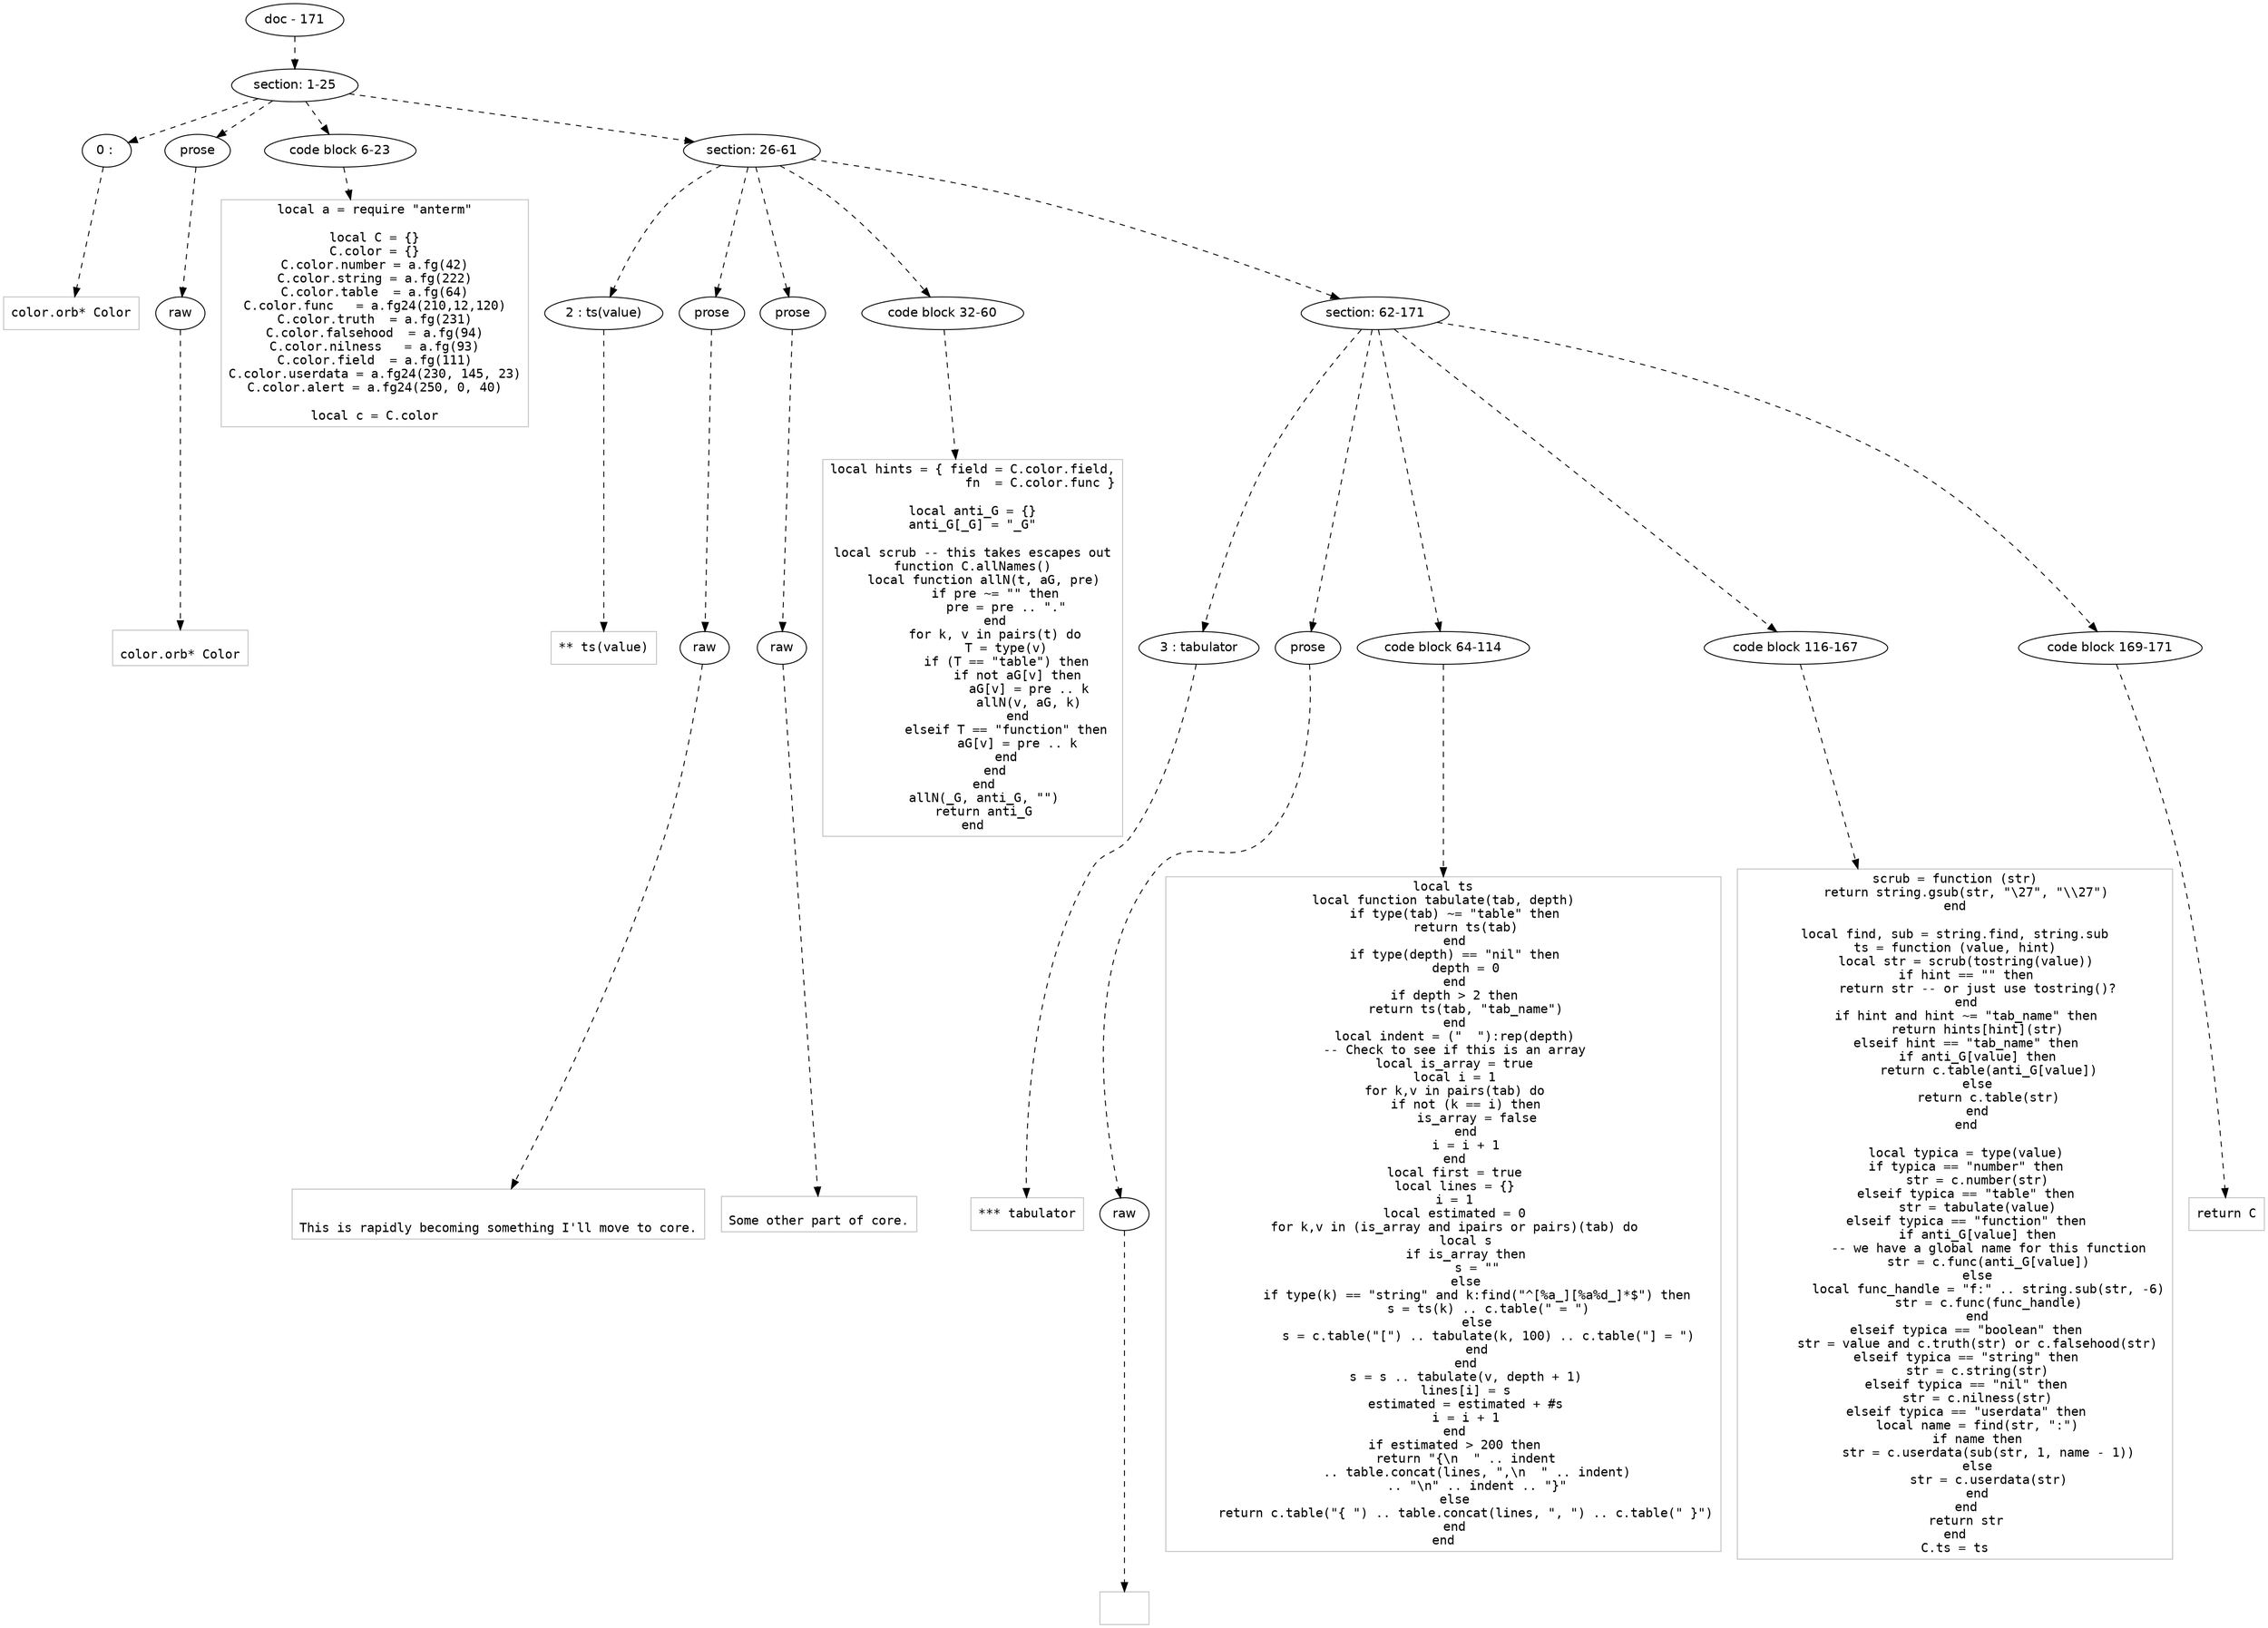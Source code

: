 digraph lpegNode {

node [fontname=Helvetica]
edge [style=dashed]

doc_0 [label="doc - 171"]


doc_0 -> { section_1}
{rank=same; section_1}

section_1 [label="section: 1-25"]


// END RANK doc_0

section_1 -> { header_2 prose_3 codeblock_4 section_5}
{rank=same; header_2 prose_3 codeblock_4 section_5}

header_2 [label="0 : "]

prose_3 [label="prose"]

codeblock_4 [label="code block 6-23"]

section_5 [label="section: 26-61"]


// END RANK section_1

header_2 -> leaf_6
leaf_6  [color=Gray,shape=rectangle,fontname=Inconsolata,label="color.orb* Color"]
// END RANK header_2

prose_3 -> { raw_7}
{rank=same; raw_7}

raw_7 [label="raw"]


// END RANK prose_3

raw_7 -> leaf_8
leaf_8  [color=Gray,shape=rectangle,fontname=Inconsolata,label="
color.orb* Color
"]
// END RANK raw_7

codeblock_4 -> leaf_9
leaf_9  [color=Gray,shape=rectangle,fontname=Inconsolata,label="local a = require \"anterm\"

local C = {}
C.color = {}
C.color.number = a.fg(42)
C.color.string = a.fg(222)
C.color.table  = a.fg(64)
C.color.func   = a.fg24(210,12,120)
C.color.truth  = a.fg(231)
C.color.falsehood  = a.fg(94)
C.color.nilness   = a.fg(93)
C.color.field  = a.fg(111)
C.color.userdata = a.fg24(230, 145, 23)
C.color.alert = a.fg24(250, 0, 40)

local c = C.color"]
// END RANK codeblock_4

section_5 -> { header_10 prose_11 prose_12 codeblock_13 section_14}
{rank=same; header_10 prose_11 prose_12 codeblock_13 section_14}

header_10 [label="2 : ts(value)"]

prose_11 [label="prose"]

prose_12 [label="prose"]

codeblock_13 [label="code block 32-60"]

section_14 [label="section: 62-171"]


// END RANK section_5

header_10 -> leaf_15
leaf_15  [color=Gray,shape=rectangle,fontname=Inconsolata,label="** ts(value)"]
// END RANK header_10

prose_11 -> { raw_16}
{rank=same; raw_16}

raw_16 [label="raw"]


// END RANK prose_11

raw_16 -> leaf_17
leaf_17  [color=Gray,shape=rectangle,fontname=Inconsolata,label="

This is rapidly becoming something I'll move to core.
"]
// END RANK raw_16

prose_12 -> { raw_18}
{rank=same; raw_18}

raw_18 [label="raw"]


// END RANK prose_12

raw_18 -> leaf_19
leaf_19  [color=Gray,shape=rectangle,fontname=Inconsolata,label="
Some other part of core.
"]
// END RANK raw_18

codeblock_13 -> leaf_20
leaf_20  [color=Gray,shape=rectangle,fontname=Inconsolata,label="local hints = { field = C.color.field,
                  fn  = C.color.func }

local anti_G = {}
anti_G[_G] = \"_G\"

local scrub -- this takes escapes out
function C.allNames()
   local function allN(t, aG, pre)
      if pre ~= \"\" then
         pre = pre .. \".\"
      end
      for k, v in pairs(t) do
         T = type(v)
         if (T == \"table\") then
            if not aG[v] then
               aG[v] = pre .. k
               allN(v, aG, k)
            end
         elseif T == \"function\" then
            aG[v] = pre .. k
         end
      end
   end
   allN(_G, anti_G, \"\")
   return anti_G
end"]
// END RANK codeblock_13

section_14 -> { header_21 prose_22 codeblock_23 codeblock_24 codeblock_25}
{rank=same; header_21 prose_22 codeblock_23 codeblock_24 codeblock_25}

header_21 [label="3 : tabulator"]

prose_22 [label="prose"]

codeblock_23 [label="code block 64-114"]

codeblock_24 [label="code block 116-167"]

codeblock_25 [label="code block 169-171"]


// END RANK section_14

header_21 -> leaf_26
leaf_26  [color=Gray,shape=rectangle,fontname=Inconsolata,label="*** tabulator"]
// END RANK header_21

prose_22 -> { raw_27}
{rank=same; raw_27}

raw_27 [label="raw"]


// END RANK prose_22

raw_27 -> leaf_28
leaf_28  [color=Gray,shape=rectangle,fontname=Inconsolata,label="
"]
// END RANK raw_27

codeblock_23 -> leaf_29
leaf_29  [color=Gray,shape=rectangle,fontname=Inconsolata,label="local ts
local function tabulate(tab, depth)
   if type(tab) ~= \"table\" then
      return ts(tab)
   end
   if type(depth) == \"nil\" then
      depth = 0
   end
   if depth > 2 then
      return ts(tab, \"tab_name\")
   end
   local indent = (\"  \"):rep(depth)
   -- Check to see if this is an array
   local is_array = true
   local i = 1
   for k,v in pairs(tab) do
      if not (k == i) then
         is_array = false
      end
      i = i + 1
   end
   local first = true
   local lines = {}
   i = 1
   local estimated = 0
   for k,v in (is_array and ipairs or pairs)(tab) do
      local s
      if is_array then
         s = \"\"
      else
         if type(k) == \"string\" and k:find(\"^[%a_][%a%d_]*$\") then
            s = ts(k) .. c.table(\" = \")
         else
            s = c.table(\"[\") .. tabulate(k, 100) .. c.table(\"] = \")
         end
      end
      s = s .. tabulate(v, depth + 1)
      lines[i] = s
      estimated = estimated + #s
      i = i + 1
   end
   if estimated > 200 then
      return \"{\\n  \" .. indent
         .. table.concat(lines, \",\\n  \" .. indent)
         .. \"\\n\" .. indent .. \"}\"
   else
      return c.table(\"{ \") .. table.concat(lines, \", \") .. c.table(\" }\")
   end
end"]
// END RANK codeblock_23

codeblock_24 -> leaf_30
leaf_30  [color=Gray,shape=rectangle,fontname=Inconsolata,label="scrub = function (str)
   return string.gsub(str, \"\\27\", \"\\\\27\")
end

local find, sub = string.find, string.sub
ts = function (value, hint)
   local str = scrub(tostring(value))
   if hint == \"\" then
      return str -- or just use tostring()?
   end
   if hint and hint ~= \"tab_name\" then
      return hints[hint](str)
   elseif hint == \"tab_name\" then
      if anti_G[value] then
         return c.table(anti_G[value])
      else
         return c.table(str)
      end
   end

   local typica = type(value)
   if typica == \"number\" then
      str = c.number(str)
   elseif typica == \"table\" then
      str = tabulate(value)
   elseif typica == \"function\" then
      if anti_G[value] then
         -- we have a global name for this function
         str = c.func(anti_G[value])
      else
         local func_handle = \"f:\" .. string.sub(str, -6)
         str = c.func(func_handle)
      end
   elseif typica == \"boolean\" then
      str = value and c.truth(str) or c.falsehood(str)
   elseif typica == \"string\" then
      str = c.string(str)
   elseif typica == \"nil\" then
      str = c.nilness(str)
   elseif typica == \"userdata\" then
      local name = find(str, \":\")
      if name then
         str = c.userdata(sub(str, 1, name - 1))
      else
         str = c.userdata(str)
      end
   end
   return str
end
C.ts = ts"]
// END RANK codeblock_24

codeblock_25 -> leaf_31
leaf_31  [color=Gray,shape=rectangle,fontname=Inconsolata,label="return C"]
// END RANK codeblock_25


}
